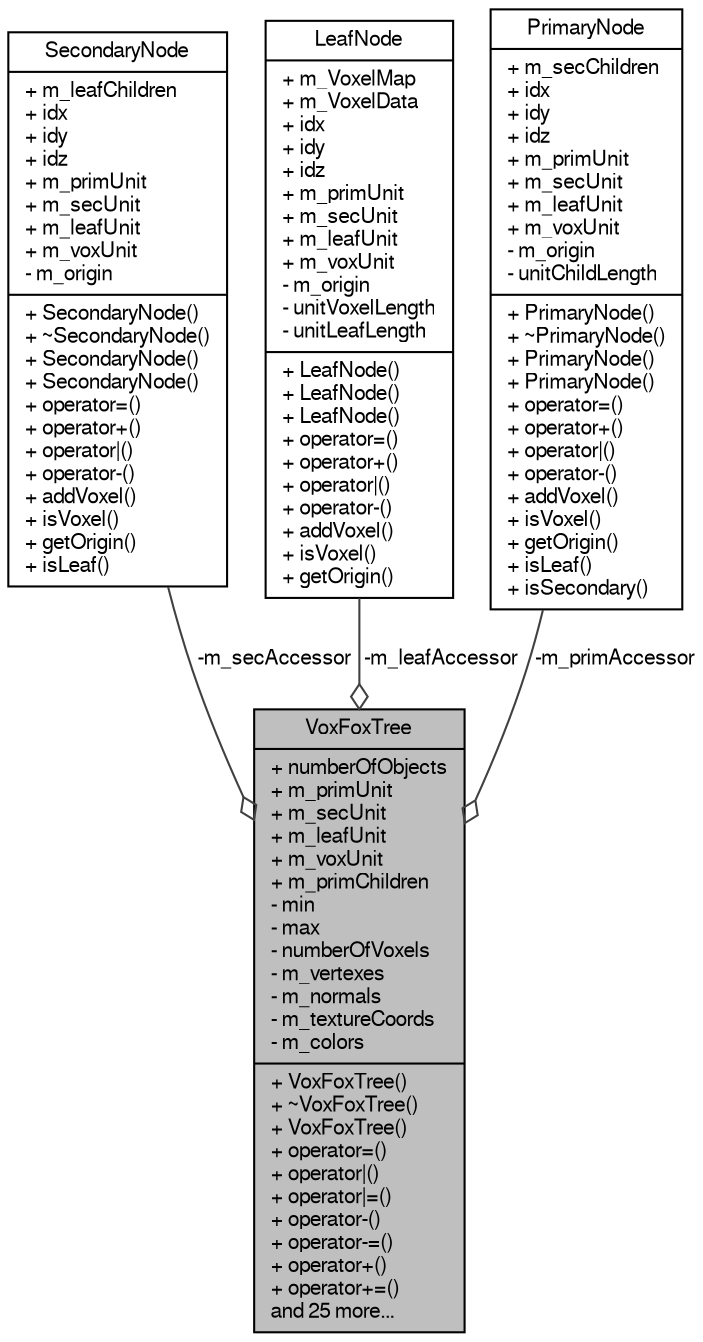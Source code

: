 digraph "VoxFoxTree"
{
  edge [fontname="FreeSans",fontsize="10",labelfontname="FreeSans",labelfontsize="10"];
  node [fontname="FreeSans",fontsize="10",shape=record];
  Node1 [label="{VoxFoxTree\n|+ numberOfObjects\l+ m_primUnit\l+ m_secUnit\l+ m_leafUnit\l+ m_voxUnit\l+ m_primChildren\l- min\l- max\l- numberOfVoxels\l- m_vertexes\l- m_normals\l- m_textureCoords\l- m_colors\l|+ VoxFoxTree()\l+ ~VoxFoxTree()\l+ VoxFoxTree()\l+ operator=()\l+ operator\|()\l+ operator\|=()\l+ operator-()\l+ operator-=()\l+ operator+()\l+ operator+=()\land 25 more...\l}",height=0.2,width=0.4,color="black", fillcolor="grey75", style="filled", fontcolor="black"];
  Node2 -> Node1 [color="grey25",fontsize="10",style="solid",label=" -m_secAccessor" ,arrowhead="odiamond",fontname="FreeSans"];
  Node2 [label="{SecondaryNode\n|+ m_leafChildren\l+ idx\l+ idy\l+ idz\l+ m_primUnit\l+ m_secUnit\l+ m_leafUnit\l+ m_voxUnit\l- m_origin\l|+ SecondaryNode()\l+ ~SecondaryNode()\l+ SecondaryNode()\l+ SecondaryNode()\l+ operator=()\l+ operator+()\l+ operator\|()\l+ operator-()\l+ addVoxel()\l+ isVoxel()\l+ getOrigin()\l+ isLeaf()\l}",height=0.2,width=0.4,color="black", fillcolor="white", style="filled",URL="$class_secondary_node.html"];
  Node3 -> Node1 [color="grey25",fontsize="10",style="solid",label=" -m_leafAccessor" ,arrowhead="odiamond",fontname="FreeSans"];
  Node3 [label="{LeafNode\n|+ m_VoxelMap\l+ m_VoxelData\l+ idx\l+ idy\l+ idz\l+ m_primUnit\l+ m_secUnit\l+ m_leafUnit\l+ m_voxUnit\l- m_origin\l- unitVoxelLength\l- unitLeafLength\l|+ LeafNode()\l+ LeafNode()\l+ LeafNode()\l+ operator=()\l+ operator+()\l+ operator\|()\l+ operator-()\l+ addVoxel()\l+ isVoxel()\l+ getOrigin()\l}",height=0.2,width=0.4,color="black", fillcolor="white", style="filled",URL="$class_leaf_node.html"];
  Node4 -> Node1 [color="grey25",fontsize="10",style="solid",label=" -m_primAccessor" ,arrowhead="odiamond",fontname="FreeSans"];
  Node4 [label="{PrimaryNode\n|+ m_secChildren\l+ idx\l+ idy\l+ idz\l+ m_primUnit\l+ m_secUnit\l+ m_leafUnit\l+ m_voxUnit\l- m_origin\l- unitChildLength\l|+ PrimaryNode()\l+ ~PrimaryNode()\l+ PrimaryNode()\l+ PrimaryNode()\l+ operator=()\l+ operator+()\l+ operator\|()\l+ operator-()\l+ addVoxel()\l+ isVoxel()\l+ getOrigin()\l+ isLeaf()\l+ isSecondary()\l}",height=0.2,width=0.4,color="black", fillcolor="white", style="filled",URL="$class_primary_node.html"];
}
